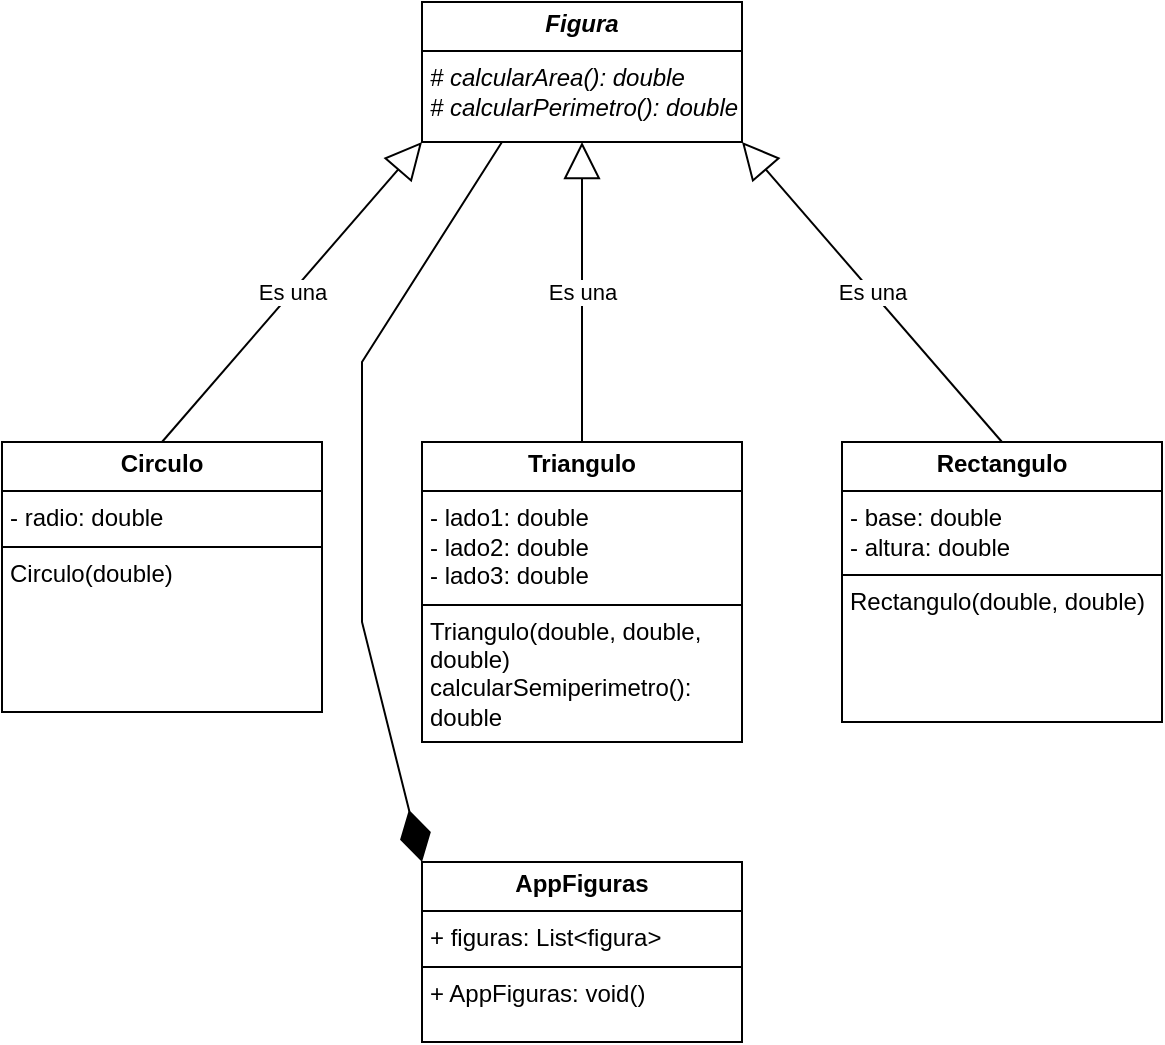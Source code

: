<mxfile version="26.2.6">
  <diagram name="Página-1" id="LuvahsWb1V7oNK_cFyLT">
    <mxGraphModel dx="1428" dy="777" grid="1" gridSize="10" guides="1" tooltips="1" connect="1" arrows="1" fold="1" page="1" pageScale="1" pageWidth="827" pageHeight="1169" math="0" shadow="0">
      <root>
        <mxCell id="0" />
        <mxCell id="1" parent="0" />
        <mxCell id="0ny1BFAd7aebIwnByH0U-1" value="&lt;p style=&quot;margin:0px;margin-top:4px;text-align:center;&quot;&gt;&lt;b&gt;&lt;i&gt;Figura&lt;/i&gt;&lt;/b&gt;&lt;/p&gt;&lt;hr size=&quot;1&quot; style=&quot;border-style:solid;&quot;&gt;&lt;p style=&quot;margin:0px;margin-left:4px;&quot;&gt;&lt;/p&gt;&lt;p style=&quot;margin:0px;margin-left:4px;&quot;&gt;&lt;i&gt;# calcularArea(): double&lt;/i&gt;&lt;/p&gt;&lt;p style=&quot;margin:0px;margin-left:4px;&quot;&gt;&lt;i&gt;# calcularPerimetro(): double&lt;/i&gt;&lt;/p&gt;" style="verticalAlign=top;align=left;overflow=fill;html=1;whiteSpace=wrap;" vertex="1" parent="1">
          <mxGeometry x="310" y="110" width="160" height="70" as="geometry" />
        </mxCell>
        <mxCell id="0ny1BFAd7aebIwnByH0U-2" value="&lt;p style=&quot;margin:0px;margin-top:4px;text-align:center;&quot;&gt;&lt;b&gt;Circulo&lt;/b&gt;&lt;/p&gt;&lt;hr size=&quot;1&quot; style=&quot;border-style:solid;&quot;&gt;&lt;p style=&quot;margin:0px;margin-left:4px;&quot;&gt;- radio: double&lt;/p&gt;&lt;hr size=&quot;1&quot; style=&quot;border-style:solid;&quot;&gt;&lt;p style=&quot;margin:0px;margin-left:4px;&quot;&gt;Circulo(double)&lt;/p&gt;" style="verticalAlign=top;align=left;overflow=fill;html=1;whiteSpace=wrap;" vertex="1" parent="1">
          <mxGeometry x="100" y="330" width="160" height="135" as="geometry" />
        </mxCell>
        <mxCell id="0ny1BFAd7aebIwnByH0U-3" value="&lt;p style=&quot;margin:0px;margin-top:4px;text-align:center;&quot;&gt;&lt;b&gt;Triangulo&lt;/b&gt;&lt;/p&gt;&lt;hr size=&quot;1&quot; style=&quot;border-style:solid;&quot;&gt;&lt;p style=&quot;margin:0px;margin-left:4px;&quot;&gt;- lado1: double&lt;/p&gt;&lt;p style=&quot;margin:0px;margin-left:4px;&quot;&gt;- lado2: double&lt;/p&gt;&lt;p style=&quot;margin:0px;margin-left:4px;&quot;&gt;- lado3: double&lt;/p&gt;&lt;hr size=&quot;1&quot; style=&quot;border-style:solid;&quot;&gt;&lt;p style=&quot;margin:0px;margin-left:4px;&quot;&gt;&lt;span style=&quot;background-color: transparent; color: light-dark(rgb(0, 0, 0), rgb(255, 255, 255));&quot;&gt;Triangulo(double, double, double)&lt;/span&gt;&lt;/p&gt;&lt;p style=&quot;margin:0px;margin-left:4px;&quot;&gt;&lt;span style=&quot;background-color: transparent; color: light-dark(rgb(0, 0, 0), rgb(255, 255, 255));&quot;&gt;calcularSemiperimetro(): double&lt;/span&gt;&lt;/p&gt;" style="verticalAlign=top;align=left;overflow=fill;html=1;whiteSpace=wrap;" vertex="1" parent="1">
          <mxGeometry x="310" y="330" width="160" height="150" as="geometry" />
        </mxCell>
        <mxCell id="0ny1BFAd7aebIwnByH0U-4" value="&lt;p style=&quot;margin:0px;margin-top:4px;text-align:center;&quot;&gt;&lt;b&gt;Rectangulo&lt;/b&gt;&lt;/p&gt;&lt;hr size=&quot;1&quot; style=&quot;border-style:solid;&quot;&gt;&lt;p style=&quot;margin: 0px 0px 0px 4px;&quot;&gt;- base: double&lt;/p&gt;&lt;p style=&quot;margin: 0px 0px 0px 4px;&quot;&gt;- altura: double&lt;/p&gt;&lt;hr size=&quot;1&quot; style=&quot;border-style:solid;&quot;&gt;&lt;p style=&quot;margin:0px;margin-left:4px;&quot;&gt;Rectangulo(double, double)&lt;/p&gt;&lt;p style=&quot;margin:0px;margin-left:4px;&quot;&gt;&lt;br&gt;&lt;/p&gt;" style="verticalAlign=top;align=left;overflow=fill;html=1;whiteSpace=wrap;" vertex="1" parent="1">
          <mxGeometry x="520" y="330" width="160" height="140" as="geometry" />
        </mxCell>
        <mxCell id="0ny1BFAd7aebIwnByH0U-9" value="&lt;p style=&quot;margin:0px;margin-top:4px;text-align:center;&quot;&gt;&lt;b&gt;AppFiguras&lt;/b&gt;&lt;/p&gt;&lt;hr size=&quot;1&quot; style=&quot;border-style:solid;&quot;&gt;&lt;p style=&quot;margin:0px;margin-left:4px;&quot;&gt;+ figuras: List&amp;lt;figura&amp;gt;&amp;nbsp;&lt;/p&gt;&lt;hr size=&quot;1&quot; style=&quot;border-style:solid;&quot;&gt;&lt;p style=&quot;margin:0px;margin-left:4px;&quot;&gt;+ AppFiguras: void()&lt;/p&gt;" style="verticalAlign=top;align=left;overflow=fill;html=1;whiteSpace=wrap;" vertex="1" parent="1">
          <mxGeometry x="310" y="540" width="160" height="90" as="geometry" />
        </mxCell>
        <mxCell id="0ny1BFAd7aebIwnByH0U-14" value="Es una" style="endArrow=block;endSize=16;endFill=0;html=1;rounded=0;entryX=0;entryY=1;entryDx=0;entryDy=0;exitX=0.5;exitY=0;exitDx=0;exitDy=0;" edge="1" parent="1" source="0ny1BFAd7aebIwnByH0U-2" target="0ny1BFAd7aebIwnByH0U-1">
          <mxGeometry width="160" relative="1" as="geometry">
            <mxPoint x="340" y="460" as="sourcePoint" />
            <mxPoint x="500" y="460" as="targetPoint" />
          </mxGeometry>
        </mxCell>
        <mxCell id="0ny1BFAd7aebIwnByH0U-15" value="Es una" style="endArrow=block;endSize=16;endFill=0;html=1;rounded=0;entryX=0.5;entryY=1;entryDx=0;entryDy=0;exitX=0.5;exitY=0;exitDx=0;exitDy=0;" edge="1" parent="1" source="0ny1BFAd7aebIwnByH0U-3" target="0ny1BFAd7aebIwnByH0U-1">
          <mxGeometry width="160" relative="1" as="geometry">
            <mxPoint x="190" y="340" as="sourcePoint" />
            <mxPoint x="360" y="190" as="targetPoint" />
          </mxGeometry>
        </mxCell>
        <mxCell id="0ny1BFAd7aebIwnByH0U-16" value="Es una" style="endArrow=block;endSize=16;endFill=0;html=1;rounded=0;entryX=1;entryY=1;entryDx=0;entryDy=0;exitX=0.5;exitY=0;exitDx=0;exitDy=0;" edge="1" parent="1" source="0ny1BFAd7aebIwnByH0U-4" target="0ny1BFAd7aebIwnByH0U-1">
          <mxGeometry width="160" relative="1" as="geometry">
            <mxPoint x="190" y="340" as="sourcePoint" />
            <mxPoint x="320" y="190" as="targetPoint" />
          </mxGeometry>
        </mxCell>
        <mxCell id="0ny1BFAd7aebIwnByH0U-17" value="" style="endArrow=diamondThin;endFill=1;endSize=24;html=1;rounded=0;entryX=0;entryY=0;entryDx=0;entryDy=0;exitX=0.25;exitY=1;exitDx=0;exitDy=0;" edge="1" parent="1" source="0ny1BFAd7aebIwnByH0U-1" target="0ny1BFAd7aebIwnByH0U-9">
          <mxGeometry width="160" relative="1" as="geometry">
            <mxPoint x="340" y="460" as="sourcePoint" />
            <mxPoint x="500" y="460" as="targetPoint" />
            <Array as="points">
              <mxPoint x="280" y="290" />
              <mxPoint x="280" y="420" />
            </Array>
          </mxGeometry>
        </mxCell>
      </root>
    </mxGraphModel>
  </diagram>
</mxfile>
